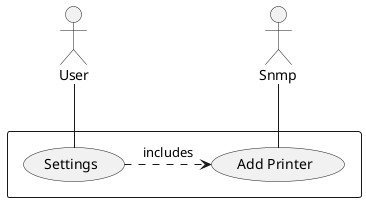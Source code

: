 @startuml
actor User
actor Snmp

rectangle {
User -- (Settings)
Snmp -- (Add Printer)
(Settings) .> (Add Printer) : includes
}
@enduml